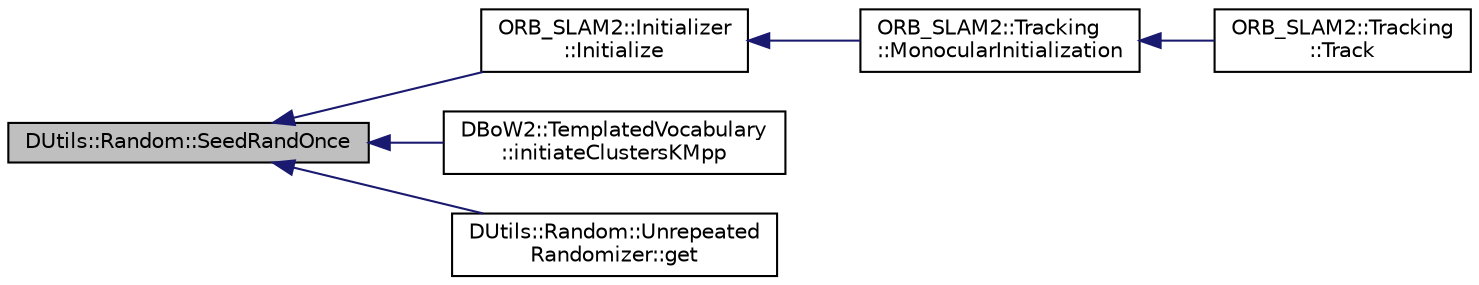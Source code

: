 digraph "DUtils::Random::SeedRandOnce"
{
  edge [fontname="Helvetica",fontsize="10",labelfontname="Helvetica",labelfontsize="10"];
  node [fontname="Helvetica",fontsize="10",shape=record];
  rankdir="LR";
  Node29 [label="DUtils::Random::SeedRandOnce",height=0.2,width=0.4,color="black", fillcolor="grey75", style="filled", fontcolor="black"];
  Node29 -> Node30 [dir="back",color="midnightblue",fontsize="10",style="solid",fontname="Helvetica"];
  Node30 [label="ORB_SLAM2::Initializer\l::Initialize",height=0.2,width=0.4,color="black", fillcolor="white", style="filled",URL="$class_o_r_b___s_l_a_m2_1_1_initializer.html#a40d41840e2bdb7199ab024871d028c2c",tooltip="并行地计算基础矩阵和单应性矩阵，选取其中一个模型，恢复出最开始两帧之间的相对姿态以及点云 ..."];
  Node30 -> Node31 [dir="back",color="midnightblue",fontsize="10",style="solid",fontname="Helvetica"];
  Node31 [label="ORB_SLAM2::Tracking\l::MonocularInitialization",height=0.2,width=0.4,color="black", fillcolor="white", style="filled",URL="$class_o_r_b___s_l_a_m2_1_1_tracking.html#a7e81c68bb6ced27fcbfa2edec38ef6e0",tooltip="单目的地图初始化 "];
  Node31 -> Node32 [dir="back",color="midnightblue",fontsize="10",style="solid",fontname="Helvetica"];
  Node32 [label="ORB_SLAM2::Tracking\l::Track",height=0.2,width=0.4,color="black", fillcolor="white", style="filled",URL="$class_o_r_b___s_l_a_m2_1_1_tracking.html#af1f2c9c533642d8c33854540e90d1918",tooltip="Main tracking function. It is independent of the input sensor. "];
  Node29 -> Node33 [dir="back",color="midnightblue",fontsize="10",style="solid",fontname="Helvetica"];
  Node33 [label="DBoW2::TemplatedVocabulary\l::initiateClustersKMpp",height=0.2,width=0.4,color="black", fillcolor="white", style="filled",URL="$class_d_bo_w2_1_1_templated_vocabulary.html#aa4c94955c7e03ec39fc0d9b9ce60009f"];
  Node29 -> Node34 [dir="back",color="midnightblue",fontsize="10",style="solid",fontname="Helvetica"];
  Node34 [label="DUtils::Random::Unrepeated\lRandomizer::get",height=0.2,width=0.4,color="black", fillcolor="white", style="filled",URL="$class_d_utils_1_1_random_1_1_unrepeated_randomizer.html#ae1bf6a140e322962f65b2c98dc07a3ac"];
}
